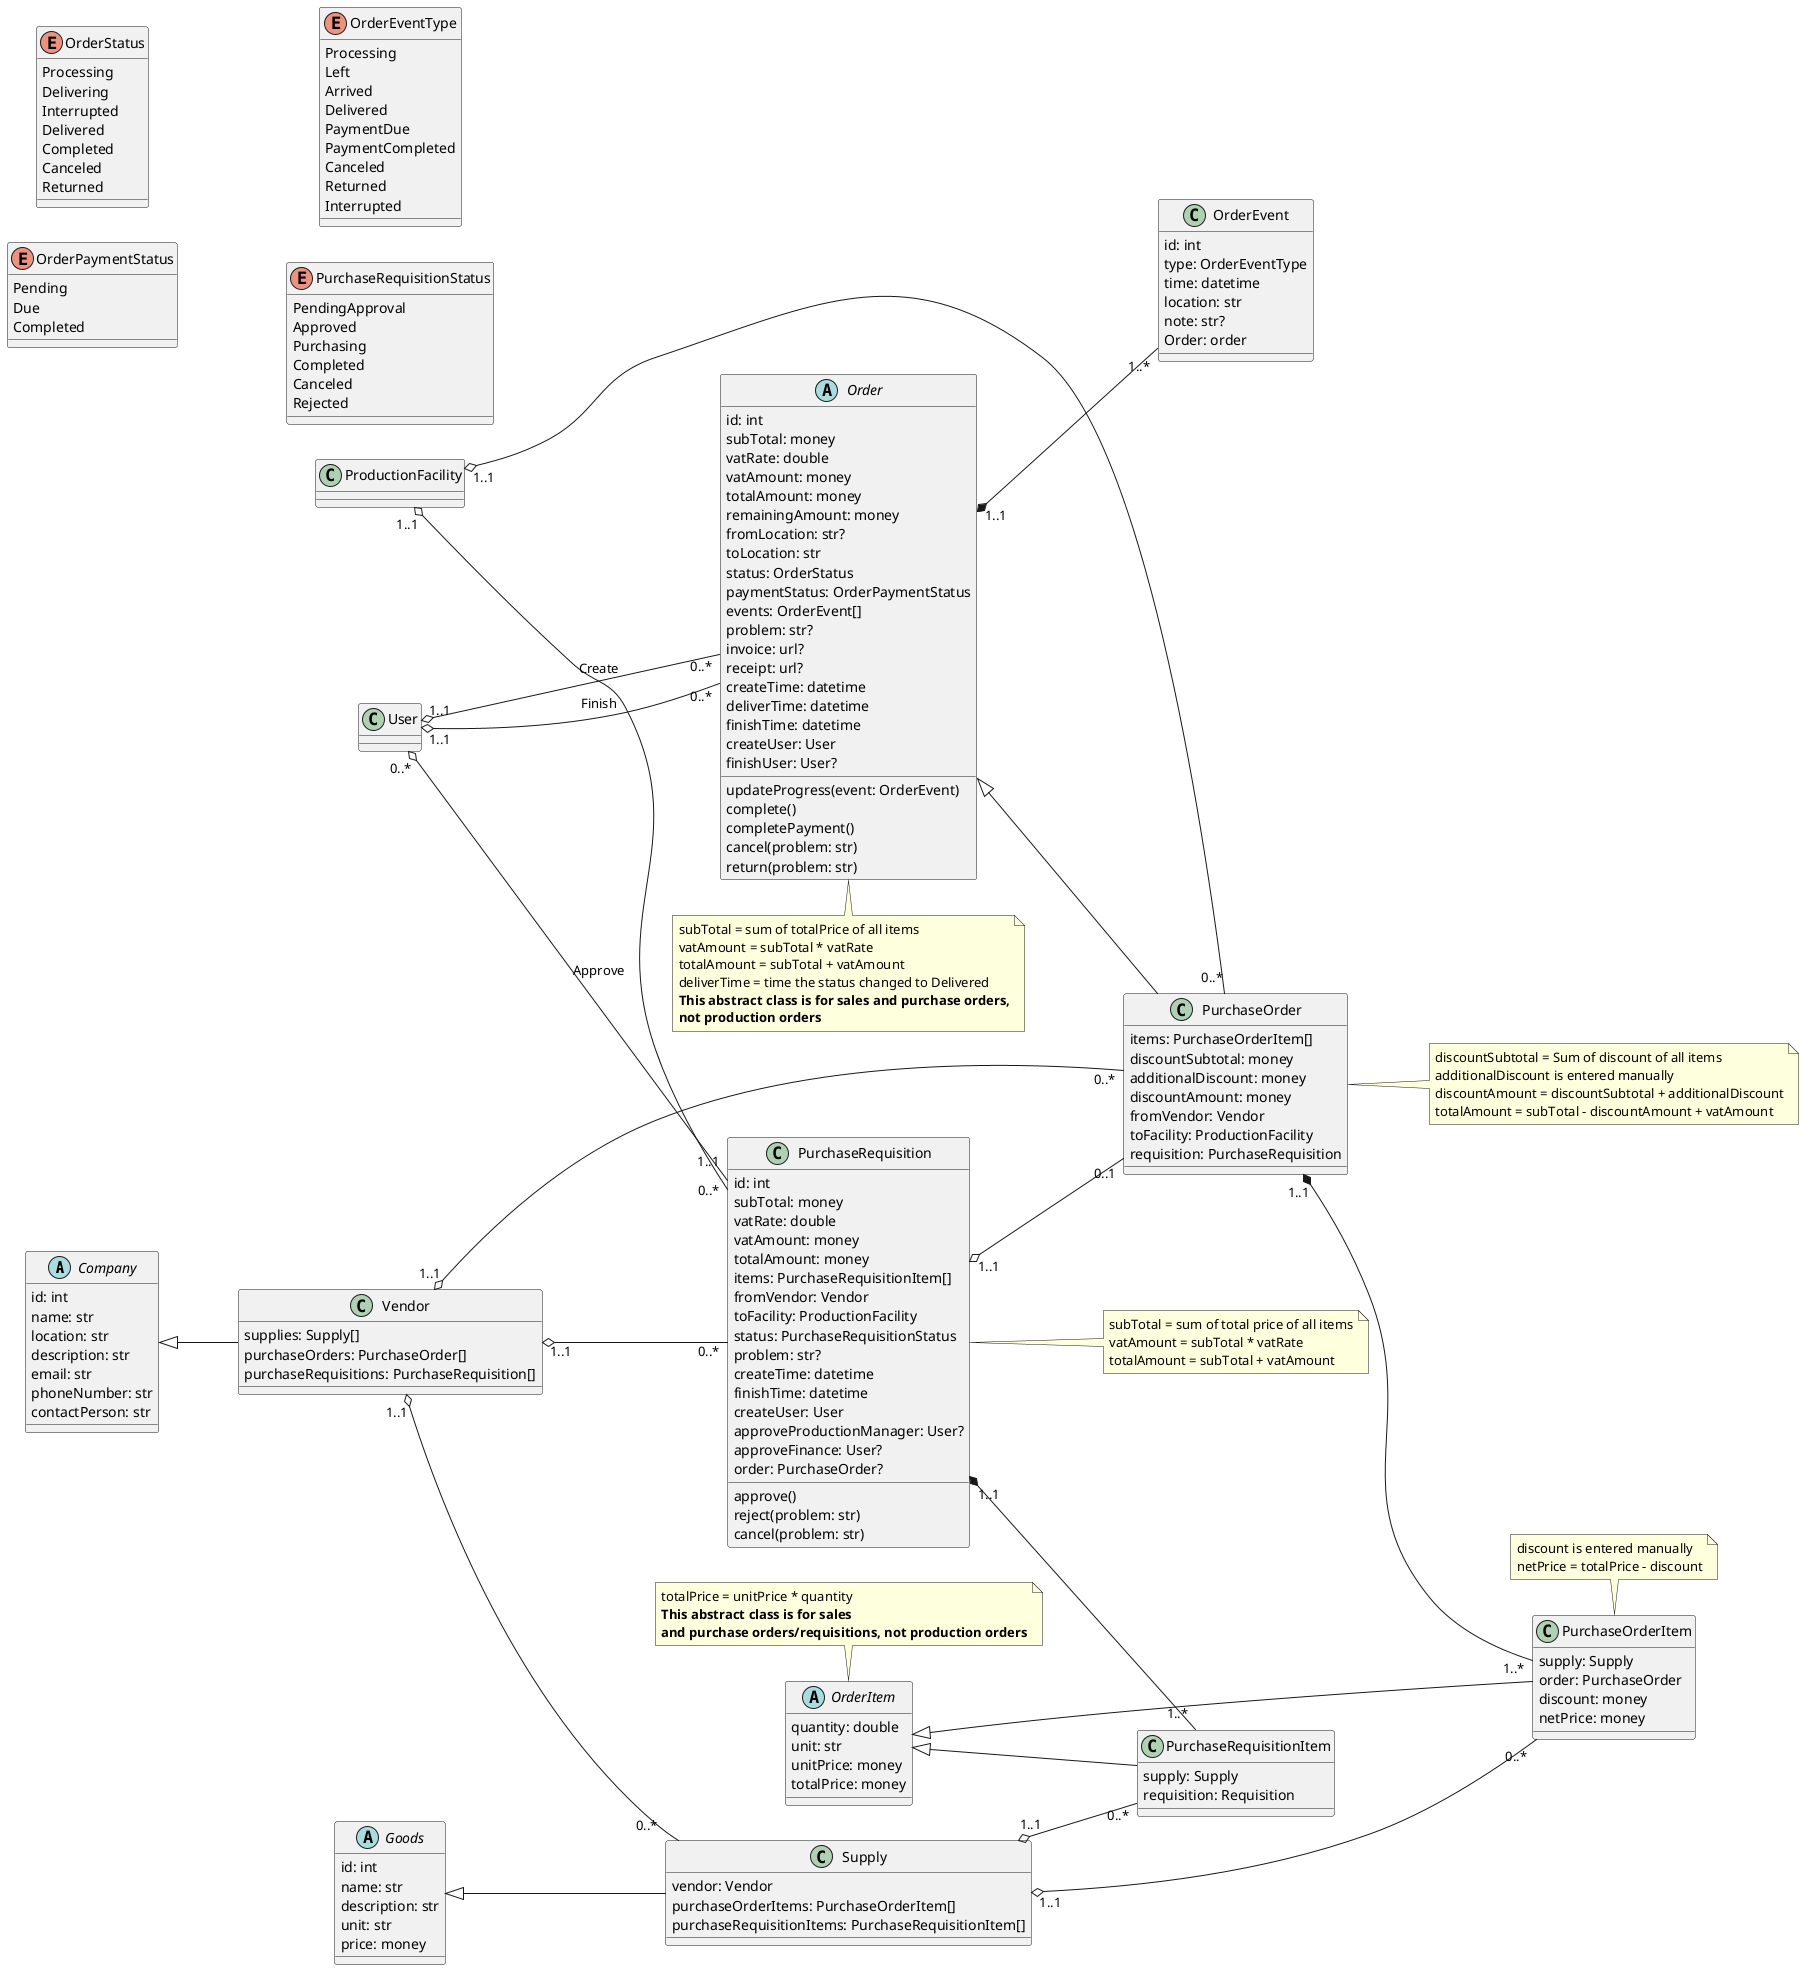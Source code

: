 @startuml purchase
left to right direction

abstract Company {
    id: int
    name: str
    location: str
    description: str
    email: str
    phoneNumber: str
    contactPerson: str
}

class Vendor {
    supplies: Supply[]
    purchaseOrders: PurchaseOrder[]
    purchaseRequisitions: PurchaseRequisition[]

}
Company <|-- Vendor

abstract Goods {
    id: int
    name: str
    description: str
    unit: str
    price: money
}

class Supply {
    vendor: Vendor
    purchaseOrderItems: PurchaseOrderItem[]
    purchaseRequisitionItems: PurchaseRequisitionItem[]
}
Goods <|-- Supply
Vendor "1..1" o-- "0..*" Supply

enum OrderStatus {
    Processing
    Delivering
    Interrupted
    Delivered
    Completed
    Canceled
    Returned
}

enum OrderPaymentStatus {
    Pending
    Due
    Completed
}

abstract Order {
    id: int
    subTotal: money
    vatRate: double
    vatAmount: money
    totalAmount: money
    remainingAmount: money
    fromLocation: str?
    toLocation: str
    status: OrderStatus
    paymentStatus: OrderPaymentStatus
    events: OrderEvent[]
    problem: str?
    invoice: url?
    receipt: url?
    createTime: datetime
    deliverTime: datetime
    finishTime: datetime
    createUser: User
    finishUser: User?
    updateProgress(event: OrderEvent)
    complete()
    completePayment()
    cancel(problem: str)
    return(problem: str)
}
note bottom
    subTotal = sum of totalPrice of all items
    vatAmount = subTotal * vatRate
    totalAmount = subTotal + vatAmount
    deliverTime = time the status changed to Delivered
    <b>This abstract class is for sales and purchase orders,
    <b>not production orders
endnote
User "1..1" o-- "0..*" Order : Create
User "1..1" o-- "0..*" Order : Finish

abstract OrderItem {
    quantity: double
    unit: str
    unitPrice: money
    totalPrice: money
}
note top
    totalPrice = unitPrice * quantity
    <b>This abstract class is for sales
    <b>and purchase orders/requisitions, not production orders
endnote

enum OrderEventType {
    Processing
    Left
    Arrived
    Delivered
    PaymentDue
    PaymentCompleted
    Canceled
    Returned
    Interrupted
}

class OrderEvent {
    id: int
    type: OrderEventType
    time: datetime
    location: str
    note: str?
    Order: order
}
Order "1..1" *-- "1..*" OrderEvent

enum PurchaseRequisitionStatus {
    PendingApproval
    Approved
    Purchasing
    Completed
    Canceled
    Rejected
}

class PurchaseRequisition {
    id: int
    subTotal: money
    vatRate: double
    vatAmount: money
    totalAmount: money
    items: PurchaseRequisitionItem[]
    fromVendor: Vendor
    toFacility: ProductionFacility
    status: PurchaseRequisitionStatus
    problem: str?
    createTime: datetime
    finishTime: datetime
    createUser: User
    approveProductionManager: User?
    approveFinance: User?
    order: PurchaseOrder?
    approve()
    reject(problem: str)
    cancel(problem: str)
}
note right
    subTotal = sum of total price of all items
    vatAmount = subTotal * vatRate
    totalAmount = subTotal + vatAmount
endnote
Vendor "1..1" o-- "0..*" PurchaseRequisition
User "0..*" o-- "1..1" PurchaseRequisition : Approve
ProductionFacility "1..1" o-- "0..*" PurchaseRequisition

class PurchaseRequisitionItem {
    supply: Supply
    requisition: Requisition
}
OrderItem <|-- PurchaseRequisitionItem
PurchaseRequisition "1..1" *-- "1..*" PurchaseRequisitionItem
Supply "1..1" o-- "0..*" PurchaseRequisitionItem

class PurchaseOrder {
    items: PurchaseOrderItem[]
    discountSubtotal: money
    additionalDiscount: money
    discountAmount: money
    fromVendor: Vendor
    toFacility: ProductionFacility
    requisition: PurchaseRequisition
}
note right
    discountSubtotal = Sum of discount of all items
    additionalDiscount is entered manually
    discountAmount = discountSubtotal + additionalDiscount
    totalAmount = subTotal - discountAmount + vatAmount
endnote
Order <|-- PurchaseOrder
Vendor "1..1" o-- "0..*" PurchaseOrder
ProductionFacility "1..1" o-- "0..*" PurchaseOrder
PurchaseRequisition "1..1" o-- "0..1" PurchaseOrder

class PurchaseOrderItem {
    supply: Supply
    order: PurchaseOrder
    discount: money
    netPrice: money
}
note top
    discount is entered manually
    netPrice = totalPrice - discount
endnote
OrderItem <|-- PurchaseOrderItem
PurchaseOrder "1..1" *-- "1..*" PurchaseOrderItem
Supply "1..1" o-- "0..*" PurchaseOrderItem
@enduml